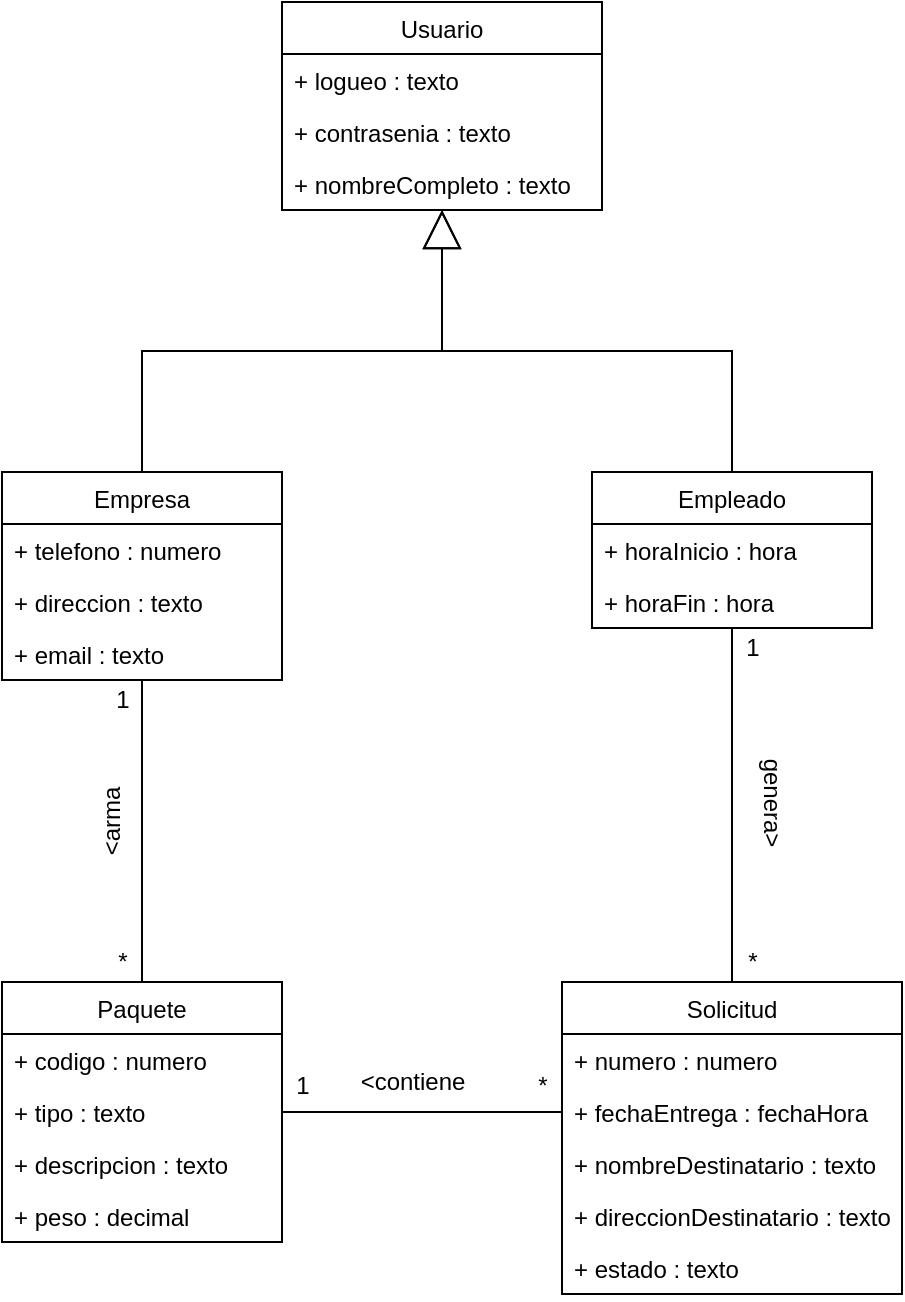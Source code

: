 <mxfile version="14.2.2"><diagram id="cLDSgIciXM-8oR3EM3sK" name="Page-1"><mxGraphModel dx="782" dy="472" grid="1" gridSize="10" guides="1" tooltips="1" connect="1" arrows="1" fold="1" page="1" pageScale="1" pageWidth="1100" pageHeight="850" math="0" shadow="0"><root><mxCell id="0"/><mxCell id="1" parent="0"/><mxCell id="aWAf1kphgzCfCVP3qXJL-1" value="Usuario" style="swimlane;fontStyle=0;childLayout=stackLayout;horizontal=1;startSize=26;fillColor=none;horizontalStack=0;resizeParent=1;resizeParentMax=0;resizeLast=0;collapsible=1;marginBottom=0;" parent="1" vertex="1"><mxGeometry x="490" y="60" width="160" height="104" as="geometry"/></mxCell><mxCell id="aWAf1kphgzCfCVP3qXJL-2" value="+ logueo : texto" style="text;strokeColor=none;fillColor=none;align=left;verticalAlign=top;spacingLeft=4;spacingRight=4;overflow=hidden;rotatable=0;points=[[0,0.5],[1,0.5]];portConstraint=eastwest;" parent="aWAf1kphgzCfCVP3qXJL-1" vertex="1"><mxGeometry y="26" width="160" height="26" as="geometry"/></mxCell><mxCell id="aWAf1kphgzCfCVP3qXJL-3" value="+ contrasenia : texto" style="text;strokeColor=none;fillColor=none;align=left;verticalAlign=top;spacingLeft=4;spacingRight=4;overflow=hidden;rotatable=0;points=[[0,0.5],[1,0.5]];portConstraint=eastwest;" parent="aWAf1kphgzCfCVP3qXJL-1" vertex="1"><mxGeometry y="52" width="160" height="26" as="geometry"/></mxCell><mxCell id="aWAf1kphgzCfCVP3qXJL-4" value="+ nombreCompleto : texto" style="text;strokeColor=none;fillColor=none;align=left;verticalAlign=top;spacingLeft=4;spacingRight=4;overflow=hidden;rotatable=0;points=[[0,0.5],[1,0.5]];portConstraint=eastwest;" parent="aWAf1kphgzCfCVP3qXJL-1" vertex="1"><mxGeometry y="78" width="160" height="26" as="geometry"/></mxCell><mxCell id="aWAf1kphgzCfCVP3qXJL-23" style="edgeStyle=orthogonalEdgeStyle;rounded=0;orthogonalLoop=1;jettySize=auto;html=1;endArrow=block;endFill=0;endSize=17;" parent="1" source="aWAf1kphgzCfCVP3qXJL-6" target="aWAf1kphgzCfCVP3qXJL-1" edge="1"><mxGeometry relative="1" as="geometry"/></mxCell><mxCell id="aWAf1kphgzCfCVP3qXJL-26" style="edgeStyle=none;rounded=0;orthogonalLoop=1;jettySize=auto;html=1;endArrow=none;endFill=0;endSize=17;" parent="1" source="aWAf1kphgzCfCVP3qXJL-6" target="aWAf1kphgzCfCVP3qXJL-14" edge="1"><mxGeometry relative="1" as="geometry"/></mxCell><mxCell id="aWAf1kphgzCfCVP3qXJL-6" value="Empleado" style="swimlane;fontStyle=0;childLayout=stackLayout;horizontal=1;startSize=26;fillColor=none;horizontalStack=0;resizeParent=1;resizeParentMax=0;resizeLast=0;collapsible=1;marginBottom=0;" parent="1" vertex="1"><mxGeometry x="645" y="295" width="140" height="78" as="geometry"/></mxCell><mxCell id="aWAf1kphgzCfCVP3qXJL-7" value="+ horaInicio : hora" style="text;strokeColor=none;fillColor=none;align=left;verticalAlign=top;spacingLeft=4;spacingRight=4;overflow=hidden;rotatable=0;points=[[0,0.5],[1,0.5]];portConstraint=eastwest;" parent="aWAf1kphgzCfCVP3qXJL-6" vertex="1"><mxGeometry y="26" width="140" height="26" as="geometry"/></mxCell><mxCell id="aWAf1kphgzCfCVP3qXJL-8" value="+ horaFin : hora" style="text;strokeColor=none;fillColor=none;align=left;verticalAlign=top;spacingLeft=4;spacingRight=4;overflow=hidden;rotatable=0;points=[[0,0.5],[1,0.5]];portConstraint=eastwest;" parent="aWAf1kphgzCfCVP3qXJL-6" vertex="1"><mxGeometry y="52" width="140" height="26" as="geometry"/></mxCell><mxCell id="aWAf1kphgzCfCVP3qXJL-22" style="edgeStyle=orthogonalEdgeStyle;rounded=0;orthogonalLoop=1;jettySize=auto;html=1;endArrow=block;endFill=0;endSize=17;" parent="1" source="aWAf1kphgzCfCVP3qXJL-10" target="aWAf1kphgzCfCVP3qXJL-1" edge="1"><mxGeometry relative="1" as="geometry"/></mxCell><mxCell id="aWAf1kphgzCfCVP3qXJL-10" value="Empresa" style="swimlane;fontStyle=0;childLayout=stackLayout;horizontal=1;startSize=26;fillColor=none;horizontalStack=0;resizeParent=1;resizeParentMax=0;resizeLast=0;collapsible=1;marginBottom=0;" parent="1" vertex="1"><mxGeometry x="350" y="295" width="140" height="104" as="geometry"/></mxCell><mxCell id="aWAf1kphgzCfCVP3qXJL-11" value="+ telefono : numero" style="text;strokeColor=none;fillColor=none;align=left;verticalAlign=top;spacingLeft=4;spacingRight=4;overflow=hidden;rotatable=0;points=[[0,0.5],[1,0.5]];portConstraint=eastwest;" parent="aWAf1kphgzCfCVP3qXJL-10" vertex="1"><mxGeometry y="26" width="140" height="26" as="geometry"/></mxCell><mxCell id="aWAf1kphgzCfCVP3qXJL-12" value="+ direccion : texto" style="text;strokeColor=none;fillColor=none;align=left;verticalAlign=top;spacingLeft=4;spacingRight=4;overflow=hidden;rotatable=0;points=[[0,0.5],[1,0.5]];portConstraint=eastwest;" parent="aWAf1kphgzCfCVP3qXJL-10" vertex="1"><mxGeometry y="52" width="140" height="26" as="geometry"/></mxCell><mxCell id="aWAf1kphgzCfCVP3qXJL-13" value="+ email : texto" style="text;strokeColor=none;fillColor=none;align=left;verticalAlign=top;spacingLeft=4;spacingRight=4;overflow=hidden;rotatable=0;points=[[0,0.5],[1,0.5]];portConstraint=eastwest;" parent="aWAf1kphgzCfCVP3qXJL-10" vertex="1"><mxGeometry y="78" width="140" height="26" as="geometry"/></mxCell><mxCell id="aWAf1kphgzCfCVP3qXJL-14" value="Solicitud" style="swimlane;fontStyle=0;childLayout=stackLayout;horizontal=1;startSize=26;fillColor=none;horizontalStack=0;resizeParent=1;resizeParentMax=0;resizeLast=0;collapsible=1;marginBottom=0;" parent="1" vertex="1"><mxGeometry x="630" y="550" width="170" height="156" as="geometry"/></mxCell><mxCell id="aWAf1kphgzCfCVP3qXJL-15" value="+ numero : numero" style="text;strokeColor=none;fillColor=none;align=left;verticalAlign=top;spacingLeft=4;spacingRight=4;overflow=hidden;rotatable=0;points=[[0,0.5],[1,0.5]];portConstraint=eastwest;" parent="aWAf1kphgzCfCVP3qXJL-14" vertex="1"><mxGeometry y="26" width="170" height="26" as="geometry"/></mxCell><mxCell id="aWAf1kphgzCfCVP3qXJL-16" value="+ fechaEntrega : fechaHora" style="text;strokeColor=none;fillColor=none;align=left;verticalAlign=top;spacingLeft=4;spacingRight=4;overflow=hidden;rotatable=0;points=[[0,0.5],[1,0.5]];portConstraint=eastwest;" parent="aWAf1kphgzCfCVP3qXJL-14" vertex="1"><mxGeometry y="52" width="170" height="26" as="geometry"/></mxCell><mxCell id="aWAf1kphgzCfCVP3qXJL-17" value="+ nombreDestinatario : texto" style="text;strokeColor=none;fillColor=none;align=left;verticalAlign=top;spacingLeft=4;spacingRight=4;overflow=hidden;rotatable=0;points=[[0,0.5],[1,0.5]];portConstraint=eastwest;" parent="aWAf1kphgzCfCVP3qXJL-14" vertex="1"><mxGeometry y="78" width="170" height="26" as="geometry"/></mxCell><mxCell id="u-OIDAN2k9aYse9YXvfj-1" value="+ direccionDestinatario : texto" style="text;strokeColor=none;fillColor=none;align=left;verticalAlign=top;spacingLeft=4;spacingRight=4;overflow=hidden;rotatable=0;points=[[0,0.5],[1,0.5]];portConstraint=eastwest;" vertex="1" parent="aWAf1kphgzCfCVP3qXJL-14"><mxGeometry y="104" width="170" height="26" as="geometry"/></mxCell><mxCell id="u-OIDAN2k9aYse9YXvfj-2" value="+ estado : texto" style="text;strokeColor=none;fillColor=none;align=left;verticalAlign=top;spacingLeft=4;spacingRight=4;overflow=hidden;rotatable=0;points=[[0,0.5],[1,0.5]];portConstraint=eastwest;" vertex="1" parent="aWAf1kphgzCfCVP3qXJL-14"><mxGeometry y="130" width="170" height="26" as="geometry"/></mxCell><mxCell id="aWAf1kphgzCfCVP3qXJL-25" style="rounded=0;orthogonalLoop=1;jettySize=auto;html=1;endArrow=none;endFill=0;endSize=17;" parent="1" source="aWAf1kphgzCfCVP3qXJL-18" target="aWAf1kphgzCfCVP3qXJL-10" edge="1"><mxGeometry relative="1" as="geometry"/></mxCell><mxCell id="g10WM4DnIPwrFPfwbNFq-4" style="rounded=0;orthogonalLoop=1;jettySize=auto;html=1;entryX=0;entryY=0.5;entryDx=0;entryDy=0;endArrow=none;endFill=0;" parent="1" source="aWAf1kphgzCfCVP3qXJL-18" target="aWAf1kphgzCfCVP3qXJL-16" edge="1"><mxGeometry relative="1" as="geometry"/></mxCell><mxCell id="aWAf1kphgzCfCVP3qXJL-18" value="Paquete" style="swimlane;fontStyle=0;childLayout=stackLayout;horizontal=1;startSize=26;fillColor=none;horizontalStack=0;resizeParent=1;resizeParentMax=0;resizeLast=0;collapsible=1;marginBottom=0;" parent="1" vertex="1"><mxGeometry x="350" y="550" width="140" height="130" as="geometry"/></mxCell><mxCell id="aWAf1kphgzCfCVP3qXJL-19" value="+ codigo : numero" style="text;strokeColor=none;fillColor=none;align=left;verticalAlign=top;spacingLeft=4;spacingRight=4;overflow=hidden;rotatable=0;points=[[0,0.5],[1,0.5]];portConstraint=eastwest;" parent="aWAf1kphgzCfCVP3qXJL-18" vertex="1"><mxGeometry y="26" width="140" height="26" as="geometry"/></mxCell><mxCell id="aWAf1kphgzCfCVP3qXJL-20" value="+ tipo : texto" style="text;strokeColor=none;fillColor=none;align=left;verticalAlign=top;spacingLeft=4;spacingRight=4;overflow=hidden;rotatable=0;points=[[0,0.5],[1,0.5]];portConstraint=eastwest;" parent="aWAf1kphgzCfCVP3qXJL-18" vertex="1"><mxGeometry y="52" width="140" height="26" as="geometry"/></mxCell><mxCell id="aWAf1kphgzCfCVP3qXJL-21" value="+ descripcion : texto" style="text;strokeColor=none;fillColor=none;align=left;verticalAlign=top;spacingLeft=4;spacingRight=4;overflow=hidden;rotatable=0;points=[[0,0.5],[1,0.5]];portConstraint=eastwest;" parent="aWAf1kphgzCfCVP3qXJL-18" vertex="1"><mxGeometry y="78" width="140" height="26" as="geometry"/></mxCell><mxCell id="aWAf1kphgzCfCVP3qXJL-24" value="+ peso : decimal" style="text;strokeColor=none;fillColor=none;align=left;verticalAlign=top;spacingLeft=4;spacingRight=4;overflow=hidden;rotatable=0;points=[[0,0.5],[1,0.5]];portConstraint=eastwest;" parent="aWAf1kphgzCfCVP3qXJL-18" vertex="1"><mxGeometry y="104" width="140" height="26" as="geometry"/></mxCell><mxCell id="aWAf1kphgzCfCVP3qXJL-27" value="&amp;lt;arma" style="text;html=1;align=center;verticalAlign=middle;resizable=0;points=[];autosize=1;rotation=-90;" parent="1" vertex="1"><mxGeometry x="380" y="460" width="50" height="20" as="geometry"/></mxCell><mxCell id="aWAf1kphgzCfCVP3qXJL-28" value="*" style="text;html=1;align=center;verticalAlign=middle;resizable=0;points=[];autosize=1;" parent="1" vertex="1"><mxGeometry x="400" y="530" width="20" height="20" as="geometry"/></mxCell><mxCell id="aWAf1kphgzCfCVP3qXJL-29" value="1" style="text;html=1;align=center;verticalAlign=middle;resizable=0;points=[];autosize=1;" parent="1" vertex="1"><mxGeometry x="400" y="399" width="20" height="20" as="geometry"/></mxCell><mxCell id="g10WM4DnIPwrFPfwbNFq-1" value="1" style="text;html=1;align=center;verticalAlign=middle;resizable=0;points=[];autosize=1;" parent="1" vertex="1"><mxGeometry x="715" y="373" width="20" height="20" as="geometry"/></mxCell><mxCell id="g10WM4DnIPwrFPfwbNFq-2" value="*" style="text;html=1;align=center;verticalAlign=middle;resizable=0;points=[];autosize=1;" parent="1" vertex="1"><mxGeometry x="715" y="530" width="20" height="20" as="geometry"/></mxCell><mxCell id="g10WM4DnIPwrFPfwbNFq-3" value="genera&amp;gt;" style="text;html=1;align=center;verticalAlign=middle;resizable=0;points=[];autosize=1;rotation=90;" parent="1" vertex="1"><mxGeometry x="705" y="450" width="60" height="20" as="geometry"/></mxCell><mxCell id="g10WM4DnIPwrFPfwbNFq-5" value="&amp;lt;contiene" style="text;html=1;align=center;verticalAlign=middle;resizable=0;points=[];autosize=1;" parent="1" vertex="1"><mxGeometry x="520" y="590" width="70" height="20" as="geometry"/></mxCell><mxCell id="g10WM4DnIPwrFPfwbNFq-6" value="1" style="text;html=1;align=center;verticalAlign=middle;resizable=0;points=[];autosize=1;" parent="1" vertex="1"><mxGeometry x="490" y="592" width="20" height="20" as="geometry"/></mxCell><mxCell id="g10WM4DnIPwrFPfwbNFq-7" value="*" style="text;html=1;align=center;verticalAlign=middle;resizable=0;points=[];autosize=1;" parent="1" vertex="1"><mxGeometry x="610" y="592" width="20" height="20" as="geometry"/></mxCell></root></mxGraphModel></diagram></mxfile>